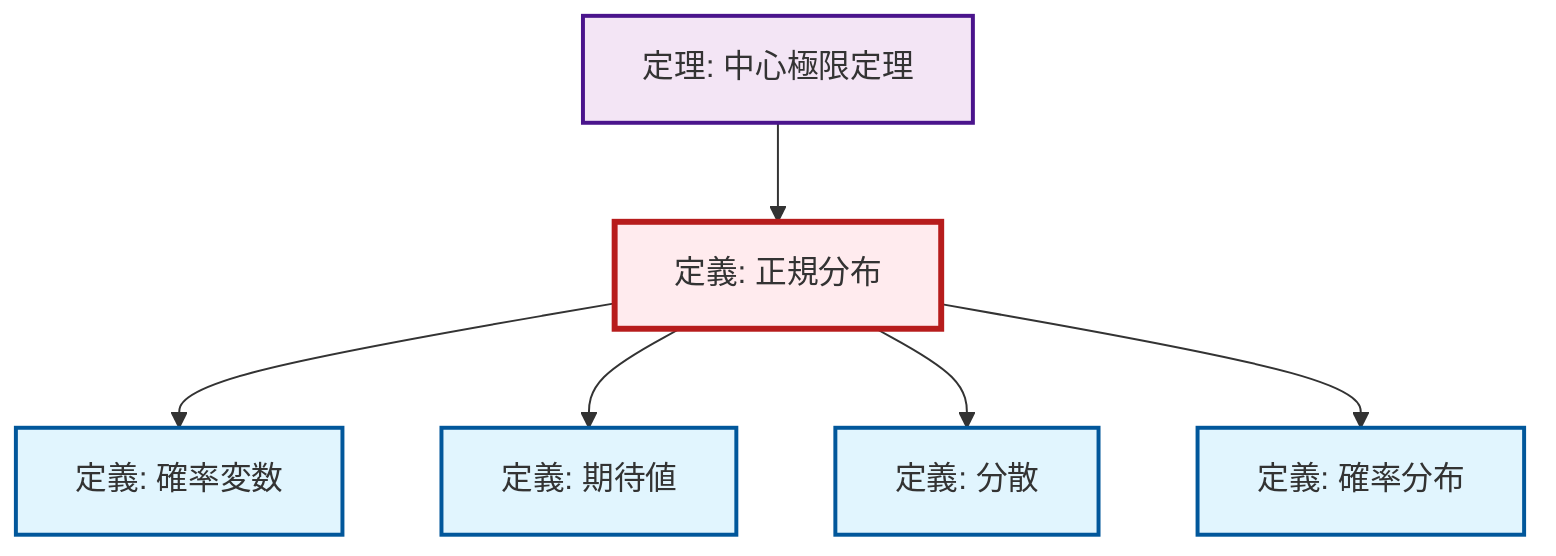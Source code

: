graph TD
    classDef definition fill:#e1f5fe,stroke:#01579b,stroke-width:2px
    classDef theorem fill:#f3e5f5,stroke:#4a148c,stroke-width:2px
    classDef axiom fill:#fff3e0,stroke:#e65100,stroke-width:2px
    classDef example fill:#e8f5e9,stroke:#1b5e20,stroke-width:2px
    classDef current fill:#ffebee,stroke:#b71c1c,stroke-width:3px
    def-normal-distribution["定義: 正規分布"]:::definition
    thm-central-limit["定理: 中心極限定理"]:::theorem
    def-probability-distribution["定義: 確率分布"]:::definition
    def-random-variable["定義: 確率変数"]:::definition
    def-variance["定義: 分散"]:::definition
    def-expectation["定義: 期待値"]:::definition
    thm-central-limit --> def-normal-distribution
    def-normal-distribution --> def-random-variable
    def-normal-distribution --> def-expectation
    def-normal-distribution --> def-variance
    def-normal-distribution --> def-probability-distribution
    class def-normal-distribution current